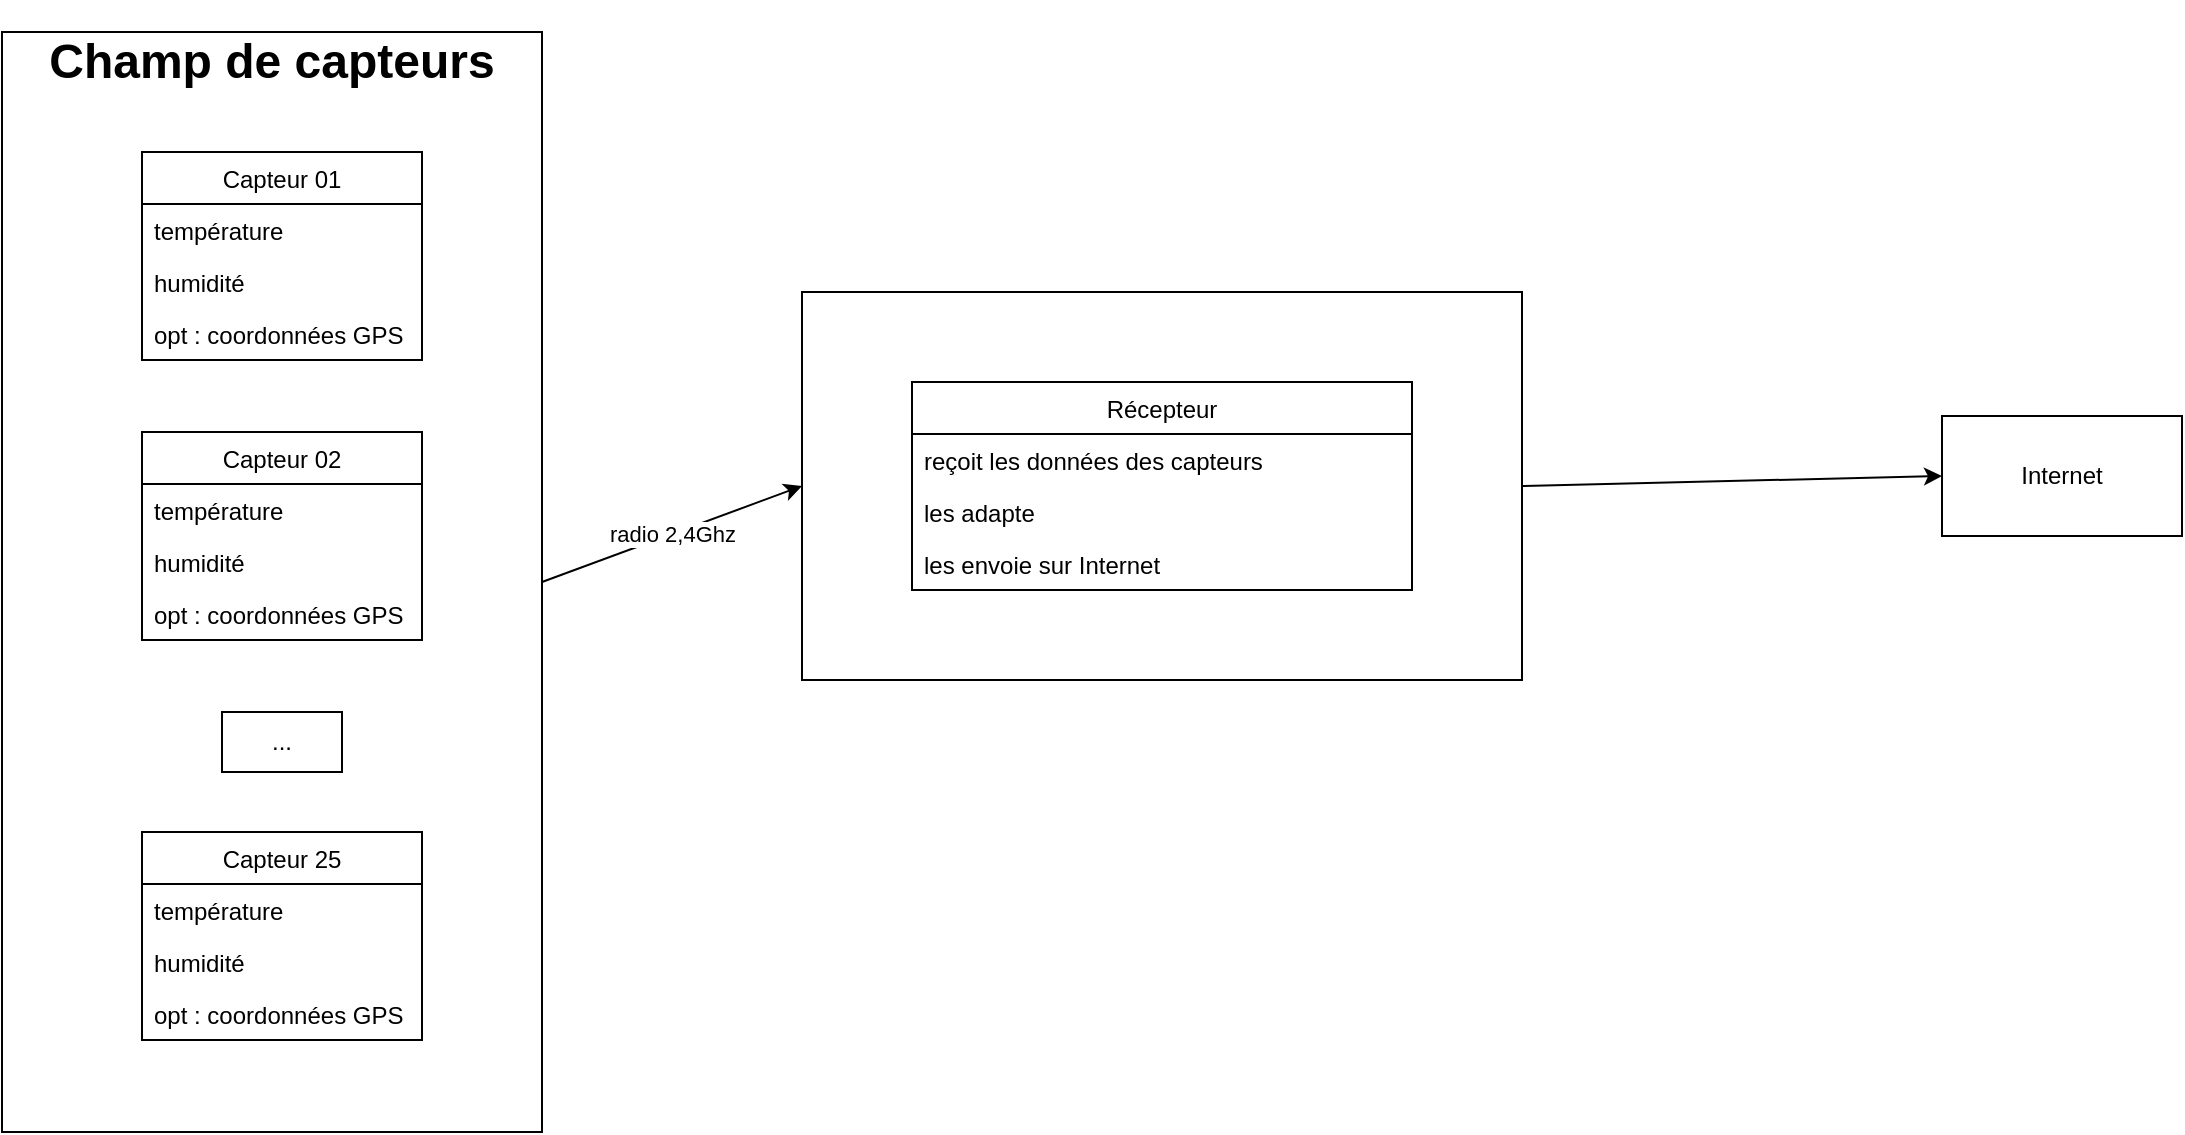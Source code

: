 <mxfile version="15.8.7" type="device"><diagram id="6Cc6UVWxts14hBTuOJX_" name="Page-1"><mxGraphModel dx="1106" dy="803" grid="1" gridSize="10" guides="1" tooltips="1" connect="1" arrows="1" fold="1" page="1" pageScale="1" pageWidth="1169" pageHeight="827" math="0" shadow="0"><root><mxCell id="0"/><mxCell id="1" parent="0"/><mxCell id="g27WDm8jm8eh9OkKAfT4-30" style="rounded=0;orthogonalLoop=1;jettySize=auto;html=1;exitX=1;exitY=0.5;exitDx=0;exitDy=0;entryX=0;entryY=0.5;entryDx=0;entryDy=0;" parent="1" source="g27WDm8jm8eh9OkKAfT4-23" target="g27WDm8jm8eh9OkKAfT4-25" edge="1"><mxGeometry relative="1" as="geometry"/></mxCell><mxCell id="g27WDm8jm8eh9OkKAfT4-31" value="radio 2,4Ghz" style="edgeLabel;html=1;align=center;verticalAlign=middle;resizable=0;points=[];" parent="g27WDm8jm8eh9OkKAfT4-30" vertex="1" connectable="0"><mxGeometry relative="1" as="geometry"><mxPoint as="offset"/></mxGeometry></mxCell><mxCell id="g27WDm8jm8eh9OkKAfT4-23" value="&lt;h1&gt;&lt;br&gt;&lt;/h1&gt;" style="rounded=0;whiteSpace=wrap;html=1;strokeColor=default;" parent="1" vertex="1"><mxGeometry x="40" y="70" width="270" height="550" as="geometry"/></mxCell><mxCell id="g27WDm8jm8eh9OkKAfT4-1" value="Capteur 01" style="swimlane;fontStyle=0;childLayout=stackLayout;horizontal=1;startSize=26;fillColor=none;horizontalStack=0;resizeParent=1;resizeParentMax=0;resizeLast=0;collapsible=1;marginBottom=0;" parent="1" vertex="1"><mxGeometry x="110" y="130" width="140" height="104" as="geometry"/></mxCell><mxCell id="g27WDm8jm8eh9OkKAfT4-2" value="température" style="text;strokeColor=none;fillColor=none;align=left;verticalAlign=top;spacingLeft=4;spacingRight=4;overflow=hidden;rotatable=0;points=[[0,0.5],[1,0.5]];portConstraint=eastwest;" parent="g27WDm8jm8eh9OkKAfT4-1" vertex="1"><mxGeometry y="26" width="140" height="26" as="geometry"/></mxCell><mxCell id="g27WDm8jm8eh9OkKAfT4-3" value="humidité" style="text;strokeColor=none;fillColor=none;align=left;verticalAlign=top;spacingLeft=4;spacingRight=4;overflow=hidden;rotatable=0;points=[[0,0.5],[1,0.5]];portConstraint=eastwest;" parent="g27WDm8jm8eh9OkKAfT4-1" vertex="1"><mxGeometry y="52" width="140" height="26" as="geometry"/></mxCell><mxCell id="g27WDm8jm8eh9OkKAfT4-4" value="opt : coordonnées GPS" style="text;strokeColor=none;fillColor=none;align=left;verticalAlign=top;spacingLeft=4;spacingRight=4;overflow=hidden;rotatable=0;points=[[0,0.5],[1,0.5]];portConstraint=eastwest;" parent="g27WDm8jm8eh9OkKAfT4-1" vertex="1"><mxGeometry y="78" width="140" height="26" as="geometry"/></mxCell><mxCell id="g27WDm8jm8eh9OkKAfT4-13" value="Capteur 02" style="swimlane;fontStyle=0;childLayout=stackLayout;horizontal=1;startSize=26;fillColor=none;horizontalStack=0;resizeParent=1;resizeParentMax=0;resizeLast=0;collapsible=1;marginBottom=0;" parent="1" vertex="1"><mxGeometry x="110" y="270" width="140" height="104" as="geometry"/></mxCell><mxCell id="g27WDm8jm8eh9OkKAfT4-14" value="température" style="text;strokeColor=none;fillColor=none;align=left;verticalAlign=top;spacingLeft=4;spacingRight=4;overflow=hidden;rotatable=0;points=[[0,0.5],[1,0.5]];portConstraint=eastwest;" parent="g27WDm8jm8eh9OkKAfT4-13" vertex="1"><mxGeometry y="26" width="140" height="26" as="geometry"/></mxCell><mxCell id="g27WDm8jm8eh9OkKAfT4-15" value="humidité" style="text;strokeColor=none;fillColor=none;align=left;verticalAlign=top;spacingLeft=4;spacingRight=4;overflow=hidden;rotatable=0;points=[[0,0.5],[1,0.5]];portConstraint=eastwest;" parent="g27WDm8jm8eh9OkKAfT4-13" vertex="1"><mxGeometry y="52" width="140" height="26" as="geometry"/></mxCell><mxCell id="g27WDm8jm8eh9OkKAfT4-16" value="opt : coordonnées GPS" style="text;strokeColor=none;fillColor=none;align=left;verticalAlign=top;spacingLeft=4;spacingRight=4;overflow=hidden;rotatable=0;points=[[0,0.5],[1,0.5]];portConstraint=eastwest;" parent="g27WDm8jm8eh9OkKAfT4-13" vertex="1"><mxGeometry y="78" width="140" height="26" as="geometry"/></mxCell><mxCell id="g27WDm8jm8eh9OkKAfT4-17" value="Capteur 25" style="swimlane;fontStyle=0;childLayout=stackLayout;horizontal=1;startSize=26;fillColor=none;horizontalStack=0;resizeParent=1;resizeParentMax=0;resizeLast=0;collapsible=1;marginBottom=0;" parent="1" vertex="1"><mxGeometry x="110" y="470" width="140" height="104" as="geometry"/></mxCell><mxCell id="g27WDm8jm8eh9OkKAfT4-18" value="température" style="text;strokeColor=none;fillColor=none;align=left;verticalAlign=top;spacingLeft=4;spacingRight=4;overflow=hidden;rotatable=0;points=[[0,0.5],[1,0.5]];portConstraint=eastwest;" parent="g27WDm8jm8eh9OkKAfT4-17" vertex="1"><mxGeometry y="26" width="140" height="26" as="geometry"/></mxCell><mxCell id="g27WDm8jm8eh9OkKAfT4-19" value="humidité" style="text;strokeColor=none;fillColor=none;align=left;verticalAlign=top;spacingLeft=4;spacingRight=4;overflow=hidden;rotatable=0;points=[[0,0.5],[1,0.5]];portConstraint=eastwest;" parent="g27WDm8jm8eh9OkKAfT4-17" vertex="1"><mxGeometry y="52" width="140" height="26" as="geometry"/></mxCell><mxCell id="g27WDm8jm8eh9OkKAfT4-20" value="opt : coordonnées GPS" style="text;strokeColor=none;fillColor=none;align=left;verticalAlign=top;spacingLeft=4;spacingRight=4;overflow=hidden;rotatable=0;points=[[0,0.5],[1,0.5]];portConstraint=eastwest;" parent="g27WDm8jm8eh9OkKAfT4-17" vertex="1"><mxGeometry y="78" width="140" height="26" as="geometry"/></mxCell><mxCell id="g27WDm8jm8eh9OkKAfT4-22" value="..." style="text;html=1;strokeColor=default;fillColor=none;align=center;verticalAlign=middle;whiteSpace=wrap;rounded=0;" parent="1" vertex="1"><mxGeometry x="150" y="410" width="60" height="30" as="geometry"/></mxCell><mxCell id="g27WDm8jm8eh9OkKAfT4-24" value="&lt;h1&gt;Champ de capteurs&lt;/h1&gt;" style="text;html=1;strokeColor=none;fillColor=none;align=center;verticalAlign=middle;whiteSpace=wrap;rounded=0;" parent="1" vertex="1"><mxGeometry x="40" y="70" width="270" height="30" as="geometry"/></mxCell><mxCell id="gIbASfnqf8Iw_d9wFoB--2" style="rounded=0;orthogonalLoop=1;jettySize=auto;html=1;exitX=1;exitY=0.5;exitDx=0;exitDy=0;entryX=0;entryY=0.5;entryDx=0;entryDy=0;" edge="1" parent="1" source="g27WDm8jm8eh9OkKAfT4-25" target="gIbASfnqf8Iw_d9wFoB--1"><mxGeometry relative="1" as="geometry"/></mxCell><mxCell id="g27WDm8jm8eh9OkKAfT4-25" value="" style="rounded=0;whiteSpace=wrap;html=1;strokeColor=default;" parent="1" vertex="1"><mxGeometry x="440" y="200" width="360" height="194" as="geometry"/></mxCell><mxCell id="g27WDm8jm8eh9OkKAfT4-26" value="Récepteur" style="swimlane;fontStyle=0;childLayout=stackLayout;horizontal=1;startSize=26;fillColor=none;horizontalStack=0;resizeParent=1;resizeParentMax=0;resizeLast=0;collapsible=1;marginBottom=0;strokeColor=default;" parent="1" vertex="1"><mxGeometry x="495" y="245" width="250" height="104" as="geometry"/></mxCell><mxCell id="g27WDm8jm8eh9OkKAfT4-27" value="reçoit les données des capteurs" style="text;strokeColor=none;fillColor=none;align=left;verticalAlign=top;spacingLeft=4;spacingRight=4;overflow=hidden;rotatable=0;points=[[0,0.5],[1,0.5]];portConstraint=eastwest;" parent="g27WDm8jm8eh9OkKAfT4-26" vertex="1"><mxGeometry y="26" width="250" height="26" as="geometry"/></mxCell><mxCell id="g27WDm8jm8eh9OkKAfT4-28" value="les adapte" style="text;strokeColor=none;fillColor=none;align=left;verticalAlign=top;spacingLeft=4;spacingRight=4;overflow=hidden;rotatable=0;points=[[0,0.5],[1,0.5]];portConstraint=eastwest;" parent="g27WDm8jm8eh9OkKAfT4-26" vertex="1"><mxGeometry y="52" width="250" height="26" as="geometry"/></mxCell><mxCell id="g27WDm8jm8eh9OkKAfT4-29" value="les envoie sur Internet" style="text;strokeColor=none;fillColor=none;align=left;verticalAlign=top;spacingLeft=4;spacingRight=4;overflow=hidden;rotatable=0;points=[[0,0.5],[1,0.5]];portConstraint=eastwest;" parent="g27WDm8jm8eh9OkKAfT4-26" vertex="1"><mxGeometry y="78" width="250" height="26" as="geometry"/></mxCell><mxCell id="gIbASfnqf8Iw_d9wFoB--1" value="Internet" style="rounded=0;whiteSpace=wrap;html=1;" vertex="1" parent="1"><mxGeometry x="1010" y="262" width="120" height="60" as="geometry"/></mxCell></root></mxGraphModel></diagram></mxfile>